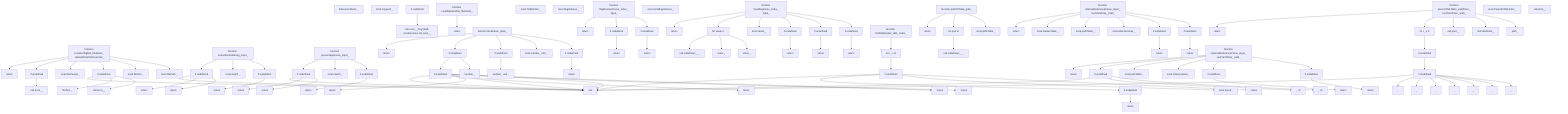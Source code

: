 graph TD;
  node0[ResourceName _ ];
  node1[local tinyyaml _ ];
  node2[if undefined];
  node3[call error__TinyYAML module does not exist__];
  node4[function LoadConfigFile_fileName_ datasetFilePathOverride_];
  node5[local filePath _ ];
  node6[local fileText _ ];
  node7[if undefined];
  node8[call error__];
  node9[fileText _ ];
  node10[local fileParsed _ ];
  node11[if undefined];
  node12[call error__];
  node13[return ];
  node14[function LoadDatasetFile_fileName_];
  node15[return ];
  node16[local YAMLFiles _ ];
  node17[function extractGlobalString_input_];
  node18[if undefined];
  node19[return ];
  node20[local match _ ];
  node21[if undefined];
  node22[return ];
  node23[return ];
  node24[function percentageParse_input_];
  node25[if undefined];
  node26[return ];
  node27[local match _ ];
  node28[if undefined];
  node29[return ];
  node30[return ];
  node31[function timeParse_input_];
  node32[if undefined];
  node33[return ];
  node34[local number_ unit _ ];
  node35[if undefined];
  node36[number_ unit _ ];
  node37[if undefined];
  node38[number _ ];
  node39[if undefined];
  node40[return ];
  node41[return ];
  node42[return ];
  node43[return ];
  node44[return ];
  node45[local flagIndexes _ ];
  node46[function flagResolveParse_index_ input_];
  node47[if undefined];
  node48[return ];
  node49[if undefined];
  node50[return ];
  node51[return ];
  node52[local metaflagIndexes _ ];
  node53[function metaflagParse_index_ input_];
  node54[if undefined];
  node55[return ];
  node56[if undefined];
  node57[return ];
  node58[if undefined];
  node59[return ];
  node60[local result _ ];
  node61[for value in ];
  node62[value _ ];
  node63[value _ ];
  node64[call undefined__ _];
  node65[return ];
  node66[function findTableIndex_tabl_ index_];
  node67[for i_ v in ];
  node68[if undefined];
  node69[return ];
  node70[local found _ ];
  node71[if undefined];
  node72[return ];
  node73[function pathToTable_path_];
  node74[local pathTable _ ];
  node75[for part in ];
  node76[call undefined__ _];
  node77[return ];
  node78[function internalReferenceParse_input_ rootYamlFiles_ path_];
  node79[if undefined];
  node80[return ];
  node81[if undefined];
  node82[return ];
  node83[local referenceKey _ ];
  node84[local pathTable _ ];
  node85[local masterTable _ ];
  node86[return ];
  node87[function externalReferenceParse_input_ rootYamlFiles_ path_];
  node88[if undefined];
  node89[return ];
  node90[if undefined];
  node91[return ];
  node92[local referenceKey _ ];
  node93[local pathTable _ ];
  node94[if undefined];
  node95[ _ nil];
  node96[ _ nil];
  node97[return ];
  node98[function parseYAMLTable_yamlFiles_ rootYamlFiles_ path_];
  node99[path _ ];
  node100[rootYamlFiles _ ];
  node101[call print__];
  node102[for i_ v in ];
  node103[if undefined];
  node104[if undefined];
  node105[ _ ];
  node106[ _ ];
  node107[ _ ];
  node108[ _ ];
  node109[ _ ];
  node110[ _ ];
  node111[ _ ];
  node112[return ];
  node113[local ParsedYAMLFiles _ ];
  node114[call print__];
  node2-->node3;
  node4-->node5;
  node4-->node6;
  node4-->node7;
  node7-->node8;
  node7-->node9;
  node7-->null;
  node4-->node10;
  node4-->node11;
  node11-->node12;
  node4-->node13;
  node14-->node15;
  node17-->node18;
  node18-->node19;
  node17-->node20;
  node17-->node21;
  node21-->node22;
  node21-->node23;
  node21-->null;
  node24-->node25;
  node25-->node26;
  node24-->node27;
  node24-->node28;
  node28-->node29;
  node28-->node30;
  node28-->null;
  node31-->node32;
  node32-->node33;
  node31-->node34;
  node31-->node35;
  node35-->node36;
  node31-->node37;
  node37-->node38;
  node37-->node39;
  node39-->node40;
  node39-->node41;
  node39-->null;
  node39-->node42;
  node39-->null;
  node39-->node43;
  node39-->null;
  node31-->node44;
  node46-->node47;
  node47-->node48;
  node46-->node49;
  node49-->node50;
  node46-->node51;
  node53-->node54;
  node54-->node55;
  node53-->node56;
  node56-->node57;
  node53-->node58;
  node58-->node59;
  node53-->node60;
  node53-->node61;
  node61-->node62;
  node61-->node63;
  node61-->node64;
  node53-->node65;
  node66-->node67;
  node67-->node68;
  node68-->node69;
  node68-->node70;
  node68-->node71;
  node71-->node72;
  node68-->null;
  node73-->node74;
  node73-->node75;
  node75-->node76;
  node73-->node77;
  node78-->node79;
  node79-->node80;
  node78-->node81;
  node81-->node82;
  node78-->node83;
  node78-->node84;
  node78-->node85;
  node78-->node86;
  node87-->node88;
  node88-->node89;
  node87-->node90;
  node90-->node91;
  node87-->node92;
  node87-->node93;
  node87-->node94;
  node94-->node95;
  node94-->node96;
  node94-->null;
  node87-->node97;
  node98-->node99;
  node98-->node100;
  node98-->node101;
  node98-->node102;
  node102-->node103;
  node103-->node104;
  node104-->node105;
  node104-->node106;
  node104-->node107;
  node104-->node108;
  node104-->node109;
  node104-->node110;
  node104-->node111;
  node104-->null;
  node98-->node112;